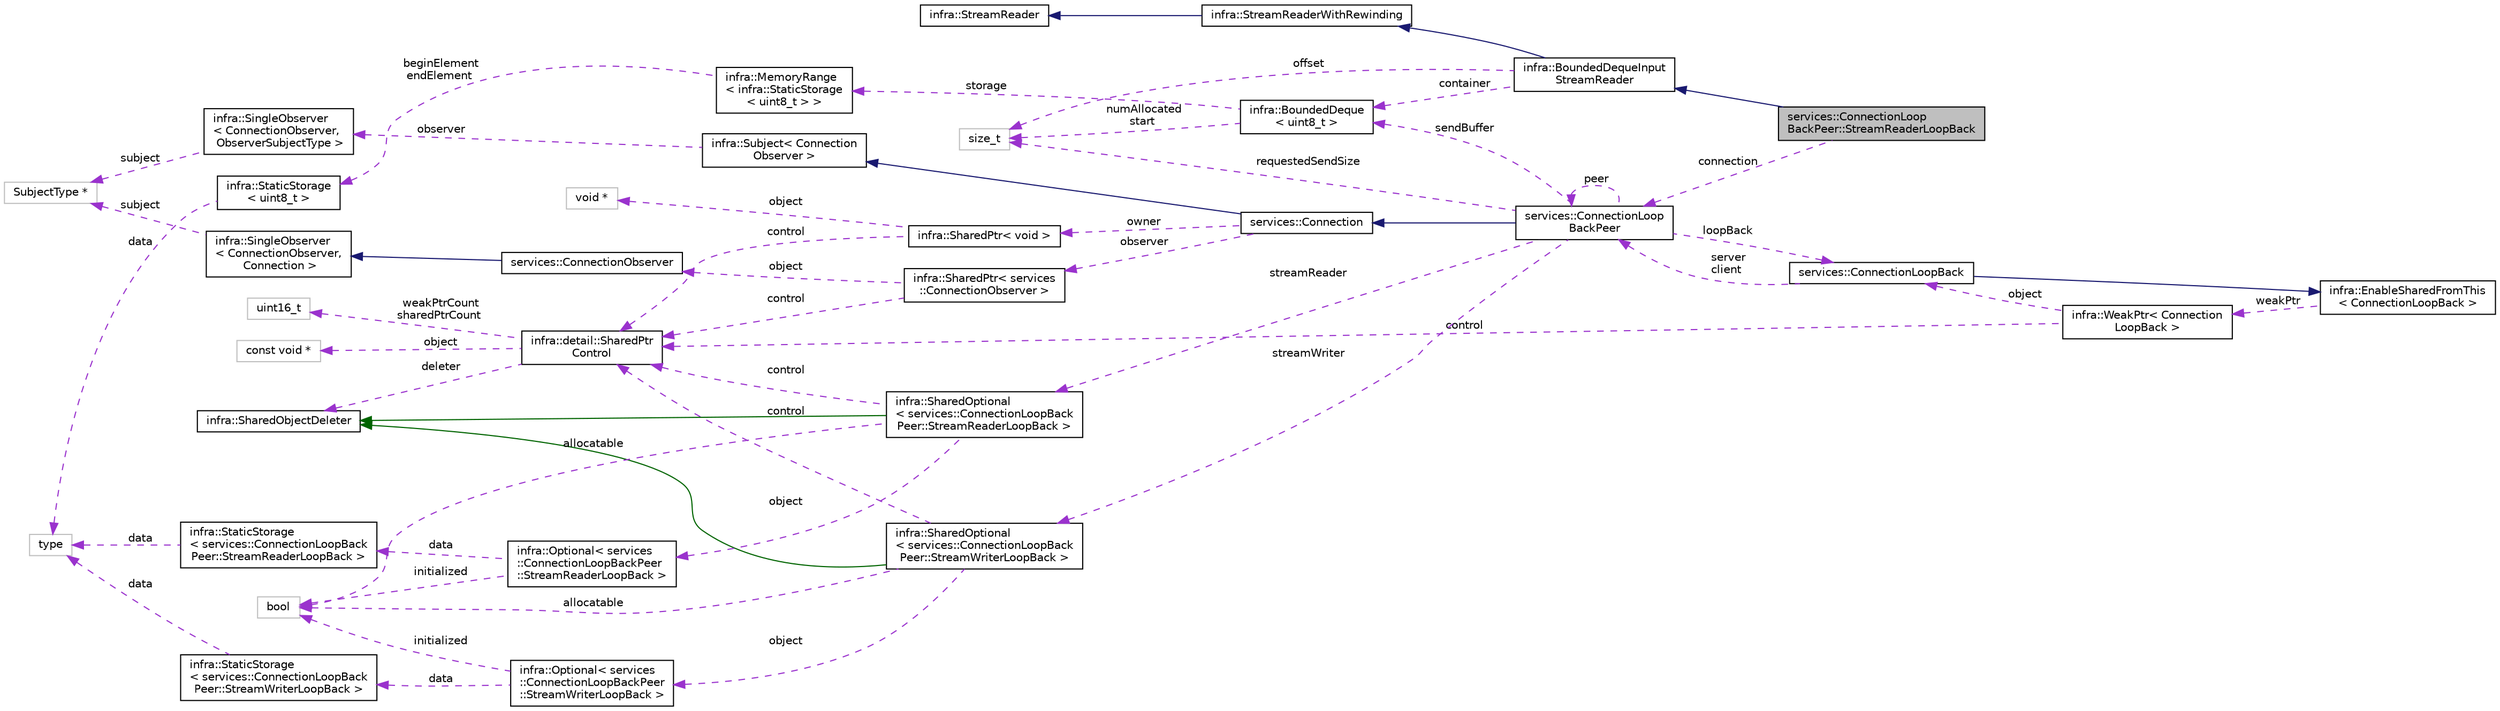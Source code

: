 digraph "services::ConnectionLoopBackPeer::StreamReaderLoopBack"
{
 // INTERACTIVE_SVG=YES
  edge [fontname="Helvetica",fontsize="10",labelfontname="Helvetica",labelfontsize="10"];
  node [fontname="Helvetica",fontsize="10",shape=record];
  rankdir="LR";
  Node4 [label="services::ConnectionLoop\lBackPeer::StreamReaderLoopBack",height=0.2,width=0.4,color="black", fillcolor="grey75", style="filled", fontcolor="black"];
  Node5 -> Node4 [dir="back",color="midnightblue",fontsize="10",style="solid",fontname="Helvetica"];
  Node5 [label="infra::BoundedDequeInput\lStreamReader",height=0.2,width=0.4,color="black", fillcolor="white", style="filled",URL="$d7/dea/classinfra_1_1_bounded_deque_input_stream_reader.html"];
  Node6 -> Node5 [dir="back",color="midnightblue",fontsize="10",style="solid",fontname="Helvetica"];
  Node6 [label="infra::StreamReaderWithRewinding",height=0.2,width=0.4,color="black", fillcolor="white", style="filled",URL="$d0/d1b/classinfra_1_1_stream_reader_with_rewinding.html"];
  Node7 -> Node6 [dir="back",color="midnightblue",fontsize="10",style="solid",fontname="Helvetica"];
  Node7 [label="infra::StreamReader",height=0.2,width=0.4,color="black", fillcolor="white", style="filled",URL="$d2/d90/classinfra_1_1_stream_reader.html"];
  Node8 -> Node5 [dir="back",color="darkorchid3",fontsize="10",style="dashed",label=" offset" ,fontname="Helvetica"];
  Node8 [label="size_t",height=0.2,width=0.4,color="grey75", fillcolor="white", style="filled"];
  Node9 -> Node5 [dir="back",color="darkorchid3",fontsize="10",style="dashed",label=" container" ,fontname="Helvetica"];
  Node9 [label="infra::BoundedDeque\l\< uint8_t \>",height=0.2,width=0.4,color="black", fillcolor="white", style="filled",URL="$d5/db7/classinfra_1_1_bounded_deque.html"];
  Node10 -> Node9 [dir="back",color="darkorchid3",fontsize="10",style="dashed",label=" storage" ,fontname="Helvetica"];
  Node10 [label="infra::MemoryRange\l\< infra::StaticStorage\l\< uint8_t \> \>",height=0.2,width=0.4,color="black", fillcolor="white", style="filled",URL="$d0/d6d/classinfra_1_1_memory_range.html"];
  Node11 -> Node10 [dir="back",color="darkorchid3",fontsize="10",style="dashed",label=" beginElement\nendElement" ,fontname="Helvetica"];
  Node11 [label="infra::StaticStorage\l\< uint8_t \>",height=0.2,width=0.4,color="black", fillcolor="white", style="filled",URL="$d0/d8c/classinfra_1_1_static_storage.html"];
  Node12 -> Node11 [dir="back",color="darkorchid3",fontsize="10",style="dashed",label=" data" ,fontname="Helvetica"];
  Node12 [label="type",height=0.2,width=0.4,color="grey75", fillcolor="white", style="filled"];
  Node8 -> Node9 [dir="back",color="darkorchid3",fontsize="10",style="dashed",label=" numAllocated\nstart" ,fontname="Helvetica"];
  Node13 -> Node4 [dir="back",color="darkorchid3",fontsize="10",style="dashed",label=" connection" ,fontname="Helvetica"];
  Node13 [label="services::ConnectionLoop\lBackPeer",height=0.2,width=0.4,color="black", fillcolor="white", style="filled",URL="$d7/dff/classservices_1_1_connection_loop_back_peer.html"];
  Node14 -> Node13 [dir="back",color="midnightblue",fontsize="10",style="solid",fontname="Helvetica"];
  Node14 [label="services::Connection",height=0.2,width=0.4,color="black", fillcolor="white", style="filled",URL="$d0/dde/classservices_1_1_connection.html"];
  Node15 -> Node14 [dir="back",color="midnightblue",fontsize="10",style="solid",fontname="Helvetica"];
  Node15 [label="infra::Subject\< Connection\lObserver \>",height=0.2,width=0.4,color="black", fillcolor="white", style="filled",URL="$d1/db2/classinfra_1_1_subject.html"];
  Node16 -> Node15 [dir="back",color="darkorchid3",fontsize="10",style="dashed",label=" observer" ,fontname="Helvetica"];
  Node16 [label="infra::SingleObserver\l\< ConnectionObserver,\l ObserverSubjectType \>",height=0.2,width=0.4,color="black", fillcolor="white", style="filled",URL="$dc/d4c/classinfra_1_1_single_observer.html"];
  Node17 -> Node16 [dir="back",color="darkorchid3",fontsize="10",style="dashed",label=" subject" ,fontname="Helvetica"];
  Node17 [label="SubjectType *",height=0.2,width=0.4,color="grey75", fillcolor="white", style="filled"];
  Node18 -> Node14 [dir="back",color="darkorchid3",fontsize="10",style="dashed",label=" observer" ,fontname="Helvetica"];
  Node18 [label="infra::SharedPtr\< services\l::ConnectionObserver \>",height=0.2,width=0.4,color="black", fillcolor="white", style="filled",URL="$d1/d17/classinfra_1_1_shared_ptr.html"];
  Node19 -> Node18 [dir="back",color="darkorchid3",fontsize="10",style="dashed",label=" object" ,fontname="Helvetica"];
  Node19 [label="services::ConnectionObserver",height=0.2,width=0.4,color="black", fillcolor="white", style="filled",URL="$dc/de5/classservices_1_1_connection_observer.html"];
  Node20 -> Node19 [dir="back",color="midnightblue",fontsize="10",style="solid",fontname="Helvetica"];
  Node20 [label="infra::SingleObserver\l\< ConnectionObserver,\l Connection \>",height=0.2,width=0.4,color="black", fillcolor="white", style="filled",URL="$dc/d4c/classinfra_1_1_single_observer.html"];
  Node17 -> Node20 [dir="back",color="darkorchid3",fontsize="10",style="dashed",label=" subject" ,fontname="Helvetica"];
  Node21 -> Node18 [dir="back",color="darkorchid3",fontsize="10",style="dashed",label=" control" ,fontname="Helvetica"];
  Node21 [label="infra::detail::SharedPtr\lControl",height=0.2,width=0.4,color="black", fillcolor="white", style="filled",URL="$dd/d9a/classinfra_1_1detail_1_1_shared_ptr_control.html"];
  Node22 -> Node21 [dir="back",color="darkorchid3",fontsize="10",style="dashed",label=" object" ,fontname="Helvetica"];
  Node22 [label="const void *",height=0.2,width=0.4,color="grey75", fillcolor="white", style="filled"];
  Node23 -> Node21 [dir="back",color="darkorchid3",fontsize="10",style="dashed",label=" weakPtrCount\nsharedPtrCount" ,fontname="Helvetica"];
  Node23 [label="uint16_t",height=0.2,width=0.4,color="grey75", fillcolor="white", style="filled"];
  Node24 -> Node21 [dir="back",color="darkorchid3",fontsize="10",style="dashed",label=" deleter" ,fontname="Helvetica"];
  Node24 [label="infra::SharedObjectDeleter",height=0.2,width=0.4,color="black", fillcolor="white", style="filled",URL="$da/dcd/classinfra_1_1_shared_object_deleter.html"];
  Node25 -> Node14 [dir="back",color="darkorchid3",fontsize="10",style="dashed",label=" owner" ,fontname="Helvetica"];
  Node25 [label="infra::SharedPtr\< void \>",height=0.2,width=0.4,color="black", fillcolor="white", style="filled",URL="$d1/d17/classinfra_1_1_shared_ptr.html"];
  Node21 -> Node25 [dir="back",color="darkorchid3",fontsize="10",style="dashed",label=" control" ,fontname="Helvetica"];
  Node26 -> Node25 [dir="back",color="darkorchid3",fontsize="10",style="dashed",label=" object" ,fontname="Helvetica"];
  Node26 [label="void *",height=0.2,width=0.4,color="grey75", fillcolor="white", style="filled"];
  Node27 -> Node13 [dir="back",color="darkorchid3",fontsize="10",style="dashed",label=" loopBack" ,fontname="Helvetica"];
  Node27 [label="services::ConnectionLoopBack",height=0.2,width=0.4,color="black", fillcolor="white", style="filled",URL="$d4/d7a/classservices_1_1_connection_loop_back.html"];
  Node28 -> Node27 [dir="back",color="midnightblue",fontsize="10",style="solid",fontname="Helvetica"];
  Node28 [label="infra::EnableSharedFromThis\l\< ConnectionLoopBack \>",height=0.2,width=0.4,color="black", fillcolor="white", style="filled",URL="$dd/df1/classinfra_1_1_enable_shared_from_this.html"];
  Node29 -> Node28 [dir="back",color="darkorchid3",fontsize="10",style="dashed",label=" weakPtr" ,fontname="Helvetica"];
  Node29 [label="infra::WeakPtr\< Connection\lLoopBack \>",height=0.2,width=0.4,color="black", fillcolor="white", style="filled",URL="$d3/daa/classinfra_1_1_weak_ptr.html"];
  Node27 -> Node29 [dir="back",color="darkorchid3",fontsize="10",style="dashed",label=" object" ,fontname="Helvetica"];
  Node21 -> Node29 [dir="back",color="darkorchid3",fontsize="10",style="dashed",label=" control" ,fontname="Helvetica"];
  Node13 -> Node27 [dir="back",color="darkorchid3",fontsize="10",style="dashed",label=" server\nclient" ,fontname="Helvetica"];
  Node30 -> Node13 [dir="back",color="darkorchid3",fontsize="10",style="dashed",label=" streamWriter" ,fontname="Helvetica"];
  Node30 [label="infra::SharedOptional\l\< services::ConnectionLoopBack\lPeer::StreamWriterLoopBack \>",height=0.2,width=0.4,color="black", fillcolor="white", style="filled",URL="$d1/d7f/classinfra_1_1_shared_optional.html"];
  Node24 -> Node30 [dir="back",color="darkgreen",fontsize="10",style="solid",fontname="Helvetica"];
  Node31 -> Node30 [dir="back",color="darkorchid3",fontsize="10",style="dashed",label=" object" ,fontname="Helvetica"];
  Node31 [label="infra::Optional\< services\l::ConnectionLoopBackPeer\l::StreamWriterLoopBack \>",height=0.2,width=0.4,color="black", fillcolor="white", style="filled",URL="$dc/df7/classinfra_1_1_optional.html"];
  Node32 -> Node31 [dir="back",color="darkorchid3",fontsize="10",style="dashed",label=" data" ,fontname="Helvetica"];
  Node32 [label="infra::StaticStorage\l\< services::ConnectionLoopBack\lPeer::StreamWriterLoopBack \>",height=0.2,width=0.4,color="black", fillcolor="white", style="filled",URL="$d0/d8c/classinfra_1_1_static_storage.html"];
  Node12 -> Node32 [dir="back",color="darkorchid3",fontsize="10",style="dashed",label=" data" ,fontname="Helvetica"];
  Node33 -> Node31 [dir="back",color="darkorchid3",fontsize="10",style="dashed",label=" initialized" ,fontname="Helvetica"];
  Node33 [label="bool",height=0.2,width=0.4,color="grey75", fillcolor="white", style="filled"];
  Node21 -> Node30 [dir="back",color="darkorchid3",fontsize="10",style="dashed",label=" control" ,fontname="Helvetica"];
  Node33 -> Node30 [dir="back",color="darkorchid3",fontsize="10",style="dashed",label=" allocatable" ,fontname="Helvetica"];
  Node13 -> Node13 [dir="back",color="darkorchid3",fontsize="10",style="dashed",label=" peer" ,fontname="Helvetica"];
  Node34 -> Node13 [dir="back",color="darkorchid3",fontsize="10",style="dashed",label=" streamReader" ,fontname="Helvetica"];
  Node34 [label="infra::SharedOptional\l\< services::ConnectionLoopBack\lPeer::StreamReaderLoopBack \>",height=0.2,width=0.4,color="black", fillcolor="white", style="filled",URL="$d1/d7f/classinfra_1_1_shared_optional.html"];
  Node24 -> Node34 [dir="back",color="darkgreen",fontsize="10",style="solid",fontname="Helvetica"];
  Node35 -> Node34 [dir="back",color="darkorchid3",fontsize="10",style="dashed",label=" object" ,fontname="Helvetica"];
  Node35 [label="infra::Optional\< services\l::ConnectionLoopBackPeer\l::StreamReaderLoopBack \>",height=0.2,width=0.4,color="black", fillcolor="white", style="filled",URL="$dc/df7/classinfra_1_1_optional.html"];
  Node36 -> Node35 [dir="back",color="darkorchid3",fontsize="10",style="dashed",label=" data" ,fontname="Helvetica"];
  Node36 [label="infra::StaticStorage\l\< services::ConnectionLoopBack\lPeer::StreamReaderLoopBack \>",height=0.2,width=0.4,color="black", fillcolor="white", style="filled",URL="$d0/d8c/classinfra_1_1_static_storage.html"];
  Node12 -> Node36 [dir="back",color="darkorchid3",fontsize="10",style="dashed",label=" data" ,fontname="Helvetica"];
  Node33 -> Node35 [dir="back",color="darkorchid3",fontsize="10",style="dashed",label=" initialized" ,fontname="Helvetica"];
  Node21 -> Node34 [dir="back",color="darkorchid3",fontsize="10",style="dashed",label=" control" ,fontname="Helvetica"];
  Node33 -> Node34 [dir="back",color="darkorchid3",fontsize="10",style="dashed",label=" allocatable" ,fontname="Helvetica"];
  Node8 -> Node13 [dir="back",color="darkorchid3",fontsize="10",style="dashed",label=" requestedSendSize" ,fontname="Helvetica"];
  Node9 -> Node13 [dir="back",color="darkorchid3",fontsize="10",style="dashed",label=" sendBuffer" ,fontname="Helvetica"];
}
